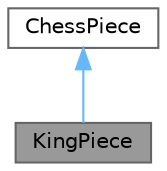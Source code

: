 digraph "KingPiece"
{
 // LATEX_PDF_SIZE
  bgcolor="transparent";
  edge [fontname=Helvetica,fontsize=10,labelfontname=Helvetica,labelfontsize=10];
  node [fontname=Helvetica,fontsize=10,shape=box,height=0.2,width=0.4];
  Node1 [id="Node000001",label="KingPiece",height=0.2,width=0.4,color="gray40", fillcolor="grey60", style="filled", fontcolor="black",tooltip="The KingPiece class represents the king chess piece."];
  Node2 -> Node1 [id="edge1_Node000001_Node000002",dir="back",color="steelblue1",style="solid",tooltip=" "];
  Node2 [id="Node000002",label="ChessPiece",height=0.2,width=0.4,color="gray40", fillcolor="white", style="filled",URL="$class_chess_piece.html",tooltip="The ChessPiece class represents a generic chess piece."];
}
